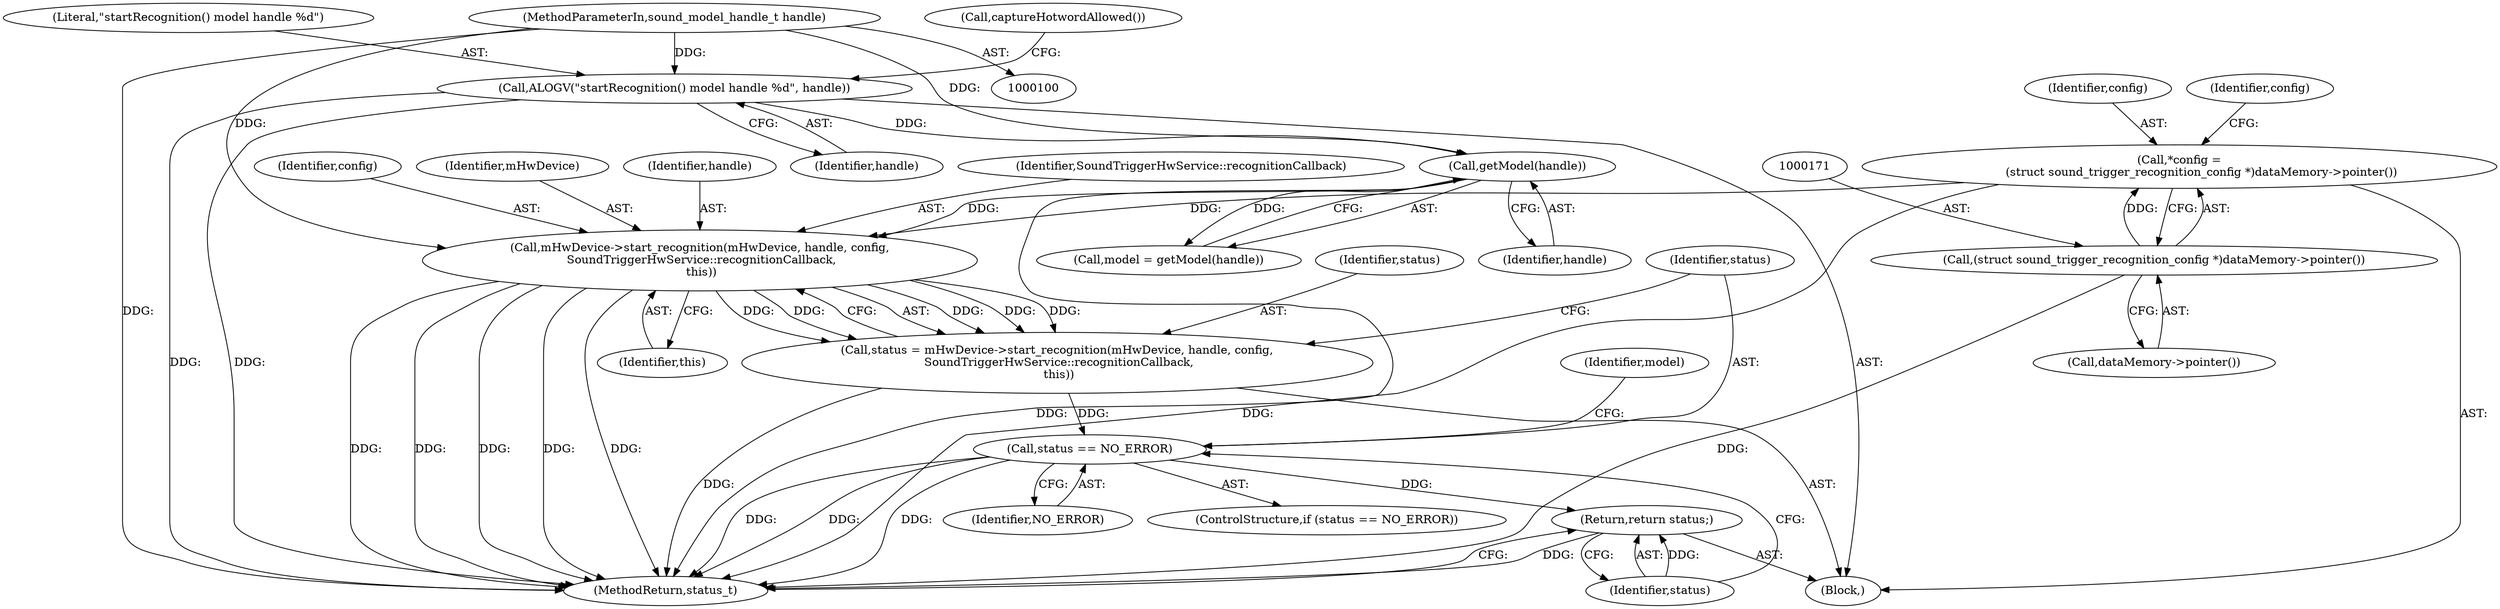 digraph "1_Android_035cb12f392860113dce96116a5150e2fde6f0cc_0@pointer" {
"1000190" [label="(Call,mHwDevice->start_recognition(mHwDevice, handle, config,\n SoundTriggerHwService::recognitionCallback,\n this))"];
"1000137" [label="(Call,getModel(handle))"];
"1000104" [label="(Call,ALOGV(\"startRecognition() model handle %d\", handle))"];
"1000101" [label="(MethodParameterIn,sound_model_handle_t handle)"];
"1000168" [label="(Call,*config =\n            (struct sound_trigger_recognition_config *)dataMemory->pointer())"];
"1000170" [label="(Call,(struct sound_trigger_recognition_config *)dataMemory->pointer())"];
"1000188" [label="(Call,status = mHwDevice->start_recognition(mHwDevice, handle, config,\n SoundTriggerHwService::recognitionCallback,\n this))"];
"1000197" [label="(Call,status == NO_ERROR)"];
"1000212" [label="(Return,return status;)"];
"1000214" [label="(MethodReturn,status_t)"];
"1000198" [label="(Identifier,status)"];
"1000199" [label="(Identifier,NO_ERROR)"];
"1000172" [label="(Call,dataMemory->pointer())"];
"1000169" [label="(Identifier,config)"];
"1000168" [label="(Call,*config =\n            (struct sound_trigger_recognition_config *)dataMemory->pointer())"];
"1000197" [label="(Call,status == NO_ERROR)"];
"1000104" [label="(Call,ALOGV(\"startRecognition() model handle %d\", handle))"];
"1000109" [label="(Call,captureHotwordAllowed())"];
"1000190" [label="(Call,mHwDevice->start_recognition(mHwDevice, handle, config,\n SoundTriggerHwService::recognitionCallback,\n this))"];
"1000194" [label="(Identifier,SoundTriggerHwService::recognitionCallback)"];
"1000195" [label="(Identifier,this)"];
"1000188" [label="(Call,status = mHwDevice->start_recognition(mHwDevice, handle, config,\n SoundTriggerHwService::recognitionCallback,\n this))"];
"1000170" [label="(Call,(struct sound_trigger_recognition_config *)dataMemory->pointer())"];
"1000135" [label="(Call,model = getModel(handle))"];
"1000193" [label="(Identifier,config)"];
"1000203" [label="(Identifier,model)"];
"1000137" [label="(Call,getModel(handle))"];
"1000189" [label="(Identifier,status)"];
"1000175" [label="(Identifier,config)"];
"1000138" [label="(Identifier,handle)"];
"1000196" [label="(ControlStructure,if (status == NO_ERROR))"];
"1000212" [label="(Return,return status;)"];
"1000101" [label="(MethodParameterIn,sound_model_handle_t handle)"];
"1000105" [label="(Literal,\"startRecognition() model handle %d\")"];
"1000191" [label="(Identifier,mHwDevice)"];
"1000103" [label="(Block,)"];
"1000213" [label="(Identifier,status)"];
"1000192" [label="(Identifier,handle)"];
"1000106" [label="(Identifier,handle)"];
"1000190" -> "1000188"  [label="AST: "];
"1000190" -> "1000195"  [label="CFG: "];
"1000191" -> "1000190"  [label="AST: "];
"1000192" -> "1000190"  [label="AST: "];
"1000193" -> "1000190"  [label="AST: "];
"1000194" -> "1000190"  [label="AST: "];
"1000195" -> "1000190"  [label="AST: "];
"1000188" -> "1000190"  [label="CFG: "];
"1000190" -> "1000214"  [label="DDG: "];
"1000190" -> "1000214"  [label="DDG: "];
"1000190" -> "1000214"  [label="DDG: "];
"1000190" -> "1000214"  [label="DDG: "];
"1000190" -> "1000214"  [label="DDG: "];
"1000190" -> "1000188"  [label="DDG: "];
"1000190" -> "1000188"  [label="DDG: "];
"1000190" -> "1000188"  [label="DDG: "];
"1000190" -> "1000188"  [label="DDG: "];
"1000190" -> "1000188"  [label="DDG: "];
"1000137" -> "1000190"  [label="DDG: "];
"1000101" -> "1000190"  [label="DDG: "];
"1000168" -> "1000190"  [label="DDG: "];
"1000137" -> "1000135"  [label="AST: "];
"1000137" -> "1000138"  [label="CFG: "];
"1000138" -> "1000137"  [label="AST: "];
"1000135" -> "1000137"  [label="CFG: "];
"1000137" -> "1000214"  [label="DDG: "];
"1000137" -> "1000135"  [label="DDG: "];
"1000104" -> "1000137"  [label="DDG: "];
"1000101" -> "1000137"  [label="DDG: "];
"1000104" -> "1000103"  [label="AST: "];
"1000104" -> "1000106"  [label="CFG: "];
"1000105" -> "1000104"  [label="AST: "];
"1000106" -> "1000104"  [label="AST: "];
"1000109" -> "1000104"  [label="CFG: "];
"1000104" -> "1000214"  [label="DDG: "];
"1000104" -> "1000214"  [label="DDG: "];
"1000101" -> "1000104"  [label="DDG: "];
"1000101" -> "1000100"  [label="AST: "];
"1000101" -> "1000214"  [label="DDG: "];
"1000168" -> "1000103"  [label="AST: "];
"1000168" -> "1000170"  [label="CFG: "];
"1000169" -> "1000168"  [label="AST: "];
"1000170" -> "1000168"  [label="AST: "];
"1000175" -> "1000168"  [label="CFG: "];
"1000168" -> "1000214"  [label="DDG: "];
"1000170" -> "1000168"  [label="DDG: "];
"1000170" -> "1000172"  [label="CFG: "];
"1000171" -> "1000170"  [label="AST: "];
"1000172" -> "1000170"  [label="AST: "];
"1000170" -> "1000214"  [label="DDG: "];
"1000188" -> "1000103"  [label="AST: "];
"1000189" -> "1000188"  [label="AST: "];
"1000198" -> "1000188"  [label="CFG: "];
"1000188" -> "1000214"  [label="DDG: "];
"1000188" -> "1000197"  [label="DDG: "];
"1000197" -> "1000196"  [label="AST: "];
"1000197" -> "1000199"  [label="CFG: "];
"1000198" -> "1000197"  [label="AST: "];
"1000199" -> "1000197"  [label="AST: "];
"1000203" -> "1000197"  [label="CFG: "];
"1000213" -> "1000197"  [label="CFG: "];
"1000197" -> "1000214"  [label="DDG: "];
"1000197" -> "1000214"  [label="DDG: "];
"1000197" -> "1000214"  [label="DDG: "];
"1000197" -> "1000212"  [label="DDG: "];
"1000212" -> "1000103"  [label="AST: "];
"1000212" -> "1000213"  [label="CFG: "];
"1000213" -> "1000212"  [label="AST: "];
"1000214" -> "1000212"  [label="CFG: "];
"1000212" -> "1000214"  [label="DDG: "];
"1000213" -> "1000212"  [label="DDG: "];
}
